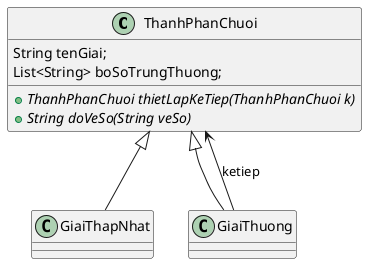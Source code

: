 @startuml
'https://plantuml.com/class-diagram

class ThanhPhanChuoi {
    String tenGiai;
    List<String> boSoTrungThuong;

    + {abstract} ThanhPhanChuoi thietLapKeTiep(ThanhPhanChuoi k)
    + {abstract} String doVeSo(String veSo)

}

class GiaiThapNhat {

}

class GiaiThuong {

}

ThanhPhanChuoi <|-- GiaiThapNhat
ThanhPhanChuoi <|-- GiaiThuong
GiaiThuong --> ThanhPhanChuoi : ketiep

@enduml